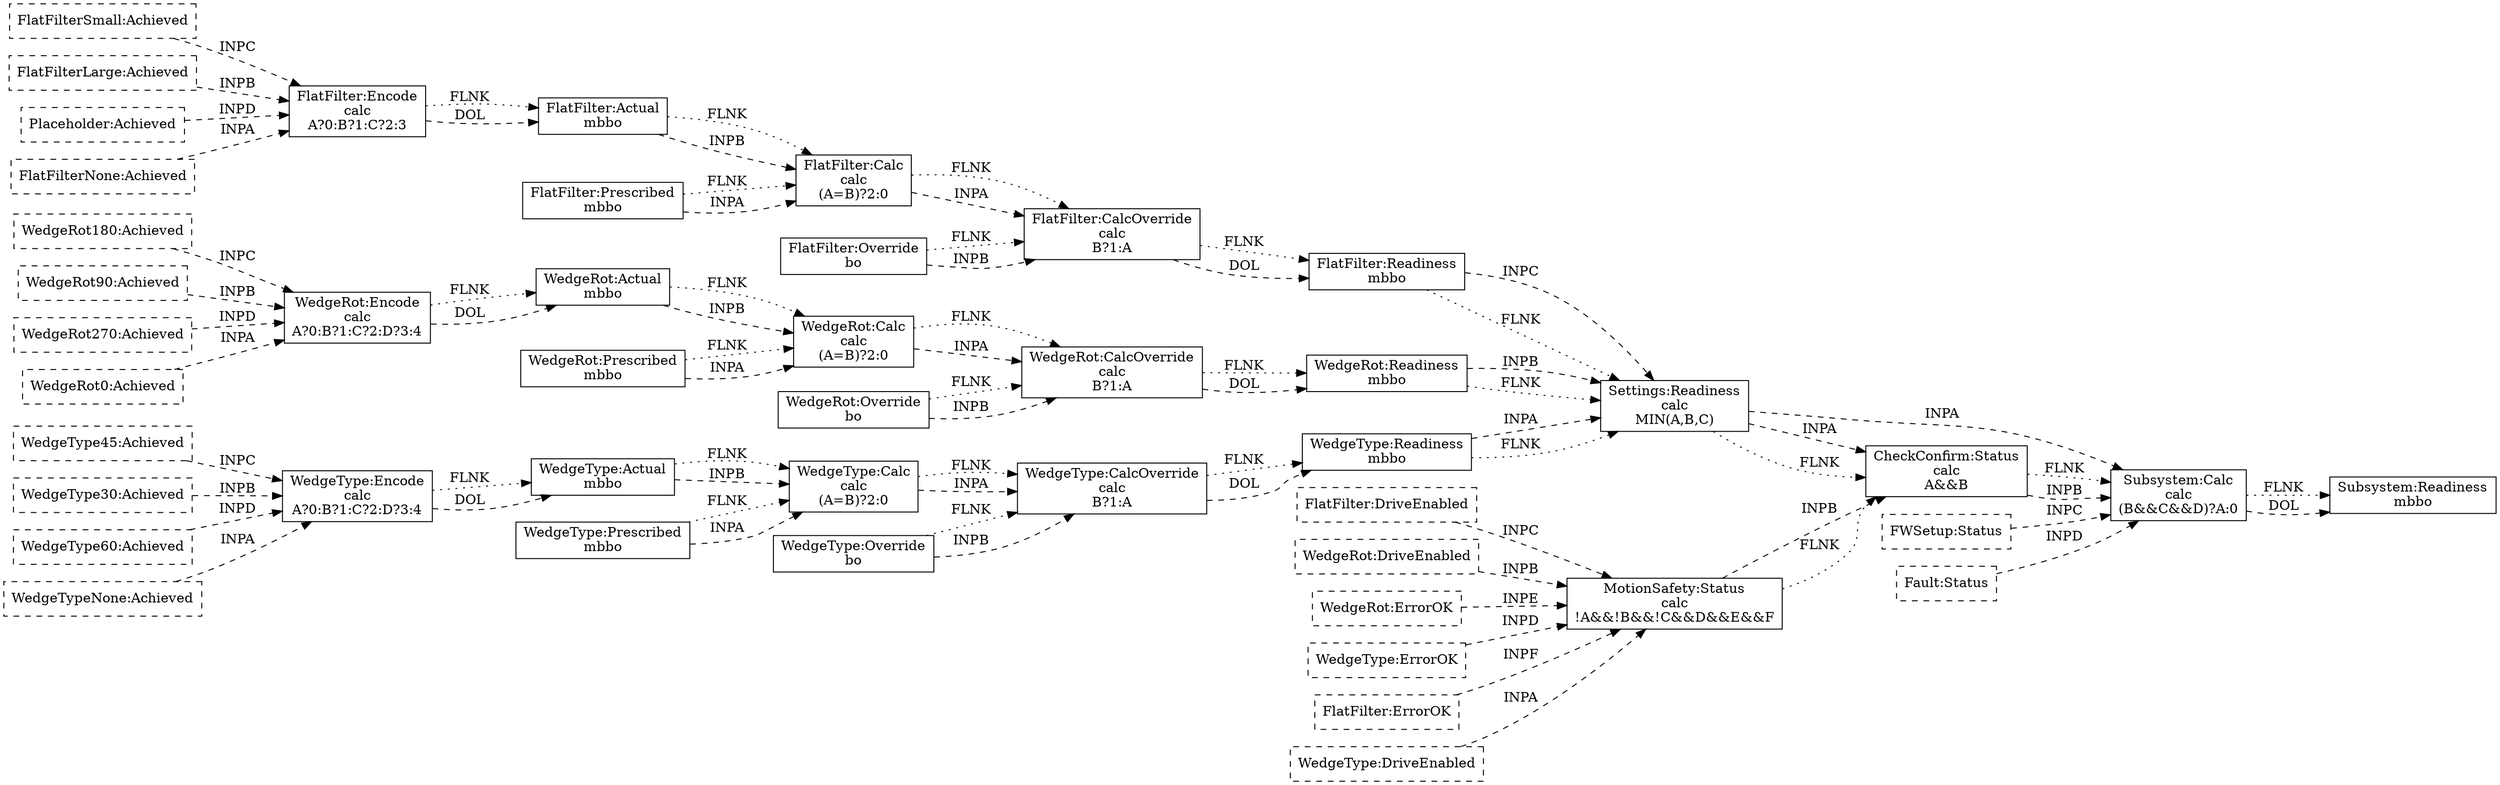 digraph filter_wedge_merged {
  rankdir=LR;

  "MotionSafety:Status" [ shape=box, label="MotionSafety:Status\ncalc\n!A&&!B&&!C&&D&&E&&F" ]
  "FlatFilter:DriveEnabled" -> "MotionSafety:Status" [ label="INPC  ", style="dashed" ]
  "WedgeRot:DriveEnabled" -> "MotionSafety:Status" [ label="INPB  ", style="dashed" ]
  "WedgeRot:ErrorOK" -> "MotionSafety:Status" [ label="INPE  ", style="dashed" ]
  "WedgeType:ErrorOK" -> "MotionSafety:Status" [ label="INPD  ", style="dashed" ]
  "FlatFilter:ErrorOK" -> "MotionSafety:Status" [ label="INPF  ", style="dashed" ]
  "WedgeType:DriveEnabled" -> "MotionSafety:Status" [ label="INPA  ", style="dashed" ]
  "MotionSafety:Status" -> "CheckConfirm:Status" [ label="FLNK  ", style="dotted" ]
  "Settings:Readiness" [ shape=box, label="Settings:Readiness\ncalc\nMIN(A,B,C)" ]
  "FlatFilter:Readiness" -> "Settings:Readiness" [ label="INPC  ", style="dashed" ]
  "WedgeRot:Readiness" -> "Settings:Readiness" [ label="INPB  ", style="dashed" ]
  "WedgeType:Readiness" -> "Settings:Readiness" [ label="INPA  ", style="dashed" ]
  "Settings:Readiness" -> "CheckConfirm:Status" [ label="FLNK  ", style="dotted" ]
  "CheckConfirm:Status" [ shape=box, label="CheckConfirm:Status\ncalc\nA&&B" ]
  "MotionSafety:Status" -> "CheckConfirm:Status" [ label="INPB  ", style="dashed" ]
  "Settings:Readiness" -> "CheckConfirm:Status" [ label="INPA  ", style="dashed" ]
  "CheckConfirm:Status" -> "Subsystem:Calc" [ label="FLNK  ", style="dotted" ]
  "Subsystem:Calc" [ shape=box, label="Subsystem:Calc\ncalc\n(B&&C&&D)?A:0" ]
  "FWSetup:Status" -> "Subsystem:Calc" [ label="INPC  ", style="dashed" ]
  "CheckConfirm:Status" -> "Subsystem:Calc" [ label="INPB  ", style="dashed" ]
  "Fault:Status" -> "Subsystem:Calc" [ label="INPD  ", style="dashed" ]
  "Settings:Readiness" -> "Subsystem:Calc" [ label="INPA  ", style="dashed" ]
  "Subsystem:Calc" -> "Subsystem:Readiness" [ label="FLNK  ", style="dotted" ]
  "Subsystem:Readiness" [ shape=box, label="Subsystem:Readiness\nmbbo" ]
  "Subsystem:Calc" -> "Subsystem:Readiness" [ label="DOL  ", style="dashed" ]
  "WedgeType:Encode" [ shape=box, label="WedgeType:Encode\ncalc\nA?0:B?1:C?2:D?3:4" ]
  "WedgeType45:Achieved" -> "WedgeType:Encode" [ label="INPC  ", style="dashed" ]
  "WedgeType30:Achieved" -> "WedgeType:Encode" [ label="INPB  ", style="dashed" ]
  "WedgeType60:Achieved" -> "WedgeType:Encode" [ label="INPD  ", style="dashed" ]
  "WedgeTypeNone:Achieved" -> "WedgeType:Encode" [ label="INPA  ", style="dashed" ]
  "WedgeType:Encode" -> "WedgeType:Actual" [ label="FLNK  ", style="dotted" ]
  "WedgeType:Prescribed" [ shape=box, label="WedgeType:Prescribed\nmbbo" ]
  "WedgeType:Prescribed" -> "WedgeType:Calc" [ label="FLNK  ", style="dotted" ]
  "WedgeType:Actual" [ shape=box, label="WedgeType:Actual\nmbbo" ]
  "WedgeType:Encode" -> "WedgeType:Actual" [ label="DOL  ", style="dashed" ]
  "WedgeType:Actual" -> "WedgeType:Calc" [ label="FLNK  ", style="dotted" ]
  "WedgeType:Calc" [ shape=box, label="WedgeType:Calc\ncalc\n(A=B)?2:0" ]
  "WedgeType:Actual" -> "WedgeType:Calc" [ label="INPB  ", style="dashed" ]
  "WedgeType:Prescribed" -> "WedgeType:Calc" [ label="INPA  ", style="dashed" ]
  "WedgeType:Calc" -> "WedgeType:CalcOverride" [ label="FLNK  ", style="dotted" ]
  "WedgeType:Override" [ shape=box, label="WedgeType:Override\nbo" ]
  "WedgeType:Override" -> "WedgeType:CalcOverride" [ label="FLNK  ", style="dotted" ]
  "WedgeType:CalcOverride" [ shape=box, label="WedgeType:CalcOverride\ncalc\nB?1:A" ]
  "WedgeType:Override" -> "WedgeType:CalcOverride" [ label="INPB  ", style="dashed" ]
  "WedgeType:Calc" -> "WedgeType:CalcOverride" [ label="INPA  ", style="dashed" ]
  "WedgeType:CalcOverride" -> "WedgeType:Readiness" [ label="FLNK  ", style="dotted" ]
  "WedgeType:Readiness" [ shape=box, label="WedgeType:Readiness\nmbbo" ]
  "WedgeType:CalcOverride" -> "WedgeType:Readiness" [ label="DOL  ", style="dashed" ]
  "WedgeType:Readiness" -> "Settings:Readiness" [ label="FLNK  ", style="dotted" ]
  "WedgeRot:Encode" [ shape=box, label="WedgeRot:Encode\ncalc\nA?0:B?1:C?2:D?3:4" ]
  "WedgeRot180:Achieved" -> "WedgeRot:Encode" [ label="INPC  ", style="dashed" ]
  "WedgeRot90:Achieved" -> "WedgeRot:Encode" [ label="INPB  ", style="dashed" ]
  "WedgeRot270:Achieved" -> "WedgeRot:Encode" [ label="INPD  ", style="dashed" ]
  "WedgeRot0:Achieved" -> "WedgeRot:Encode" [ label="INPA  ", style="dashed" ]
  "WedgeRot:Encode" -> "WedgeRot:Actual" [ label="FLNK  ", style="dotted" ]
  "WedgeRot:Prescribed" [ shape=box, label="WedgeRot:Prescribed\nmbbo" ]
  "WedgeRot:Prescribed" -> "WedgeRot:Calc" [ label="FLNK  ", style="dotted" ]
  "WedgeRot:Actual" [ shape=box, label="WedgeRot:Actual\nmbbo" ]
  "WedgeRot:Encode" -> "WedgeRot:Actual" [ label="DOL  ", style="dashed" ]
  "WedgeRot:Actual" -> "WedgeRot:Calc" [ label="FLNK  ", style="dotted" ]
  "WedgeRot:Calc" [ shape=box, label="WedgeRot:Calc\ncalc\n(A=B)?2:0" ]
  "WedgeRot:Actual" -> "WedgeRot:Calc" [ label="INPB  ", style="dashed" ]
  "WedgeRot:Prescribed" -> "WedgeRot:Calc" [ label="INPA  ", style="dashed" ]
  "WedgeRot:Calc" -> "WedgeRot:CalcOverride" [ label="FLNK  ", style="dotted" ]
  "WedgeRot:Override" [ shape=box, label="WedgeRot:Override\nbo" ]
  "WedgeRot:Override" -> "WedgeRot:CalcOverride" [ label="FLNK  ", style="dotted" ]
  "WedgeRot:CalcOverride" [ shape=box, label="WedgeRot:CalcOverride\ncalc\nB?1:A" ]
  "WedgeRot:Override" -> "WedgeRot:CalcOverride" [ label="INPB  ", style="dashed" ]
  "WedgeRot:Calc" -> "WedgeRot:CalcOverride" [ label="INPA  ", style="dashed" ]
  "WedgeRot:CalcOverride" -> "WedgeRot:Readiness" [ label="FLNK  ", style="dotted" ]
  "WedgeRot:Readiness" [ shape=box, label="WedgeRot:Readiness\nmbbo" ]
  "WedgeRot:CalcOverride" -> "WedgeRot:Readiness" [ label="DOL  ", style="dashed" ]
  "WedgeRot:Readiness" -> "Settings:Readiness" [ label="FLNK  ", style="dotted" ]
  "FlatFilter:Encode" [ shape=box, label="FlatFilter:Encode\ncalc\nA?0:B?1:C?2:3" ]
  "FlatFilterSmall:Achieved" -> "FlatFilter:Encode" [ label="INPC  ", style="dashed" ]
  "FlatFilterLarge:Achieved" -> "FlatFilter:Encode" [ label="INPB  ", style="dashed" ]
  "Placeholder:Achieved" -> "FlatFilter:Encode" [ label="INPD  ", style="dashed" ]
  "FlatFilterNone:Achieved" -> "FlatFilter:Encode" [ label="INPA  ", style="dashed" ]
  "FlatFilter:Encode" -> "FlatFilter:Actual" [ label="FLNK  ", style="dotted" ]
  "FlatFilter:Prescribed" [ shape=box, label="FlatFilter:Prescribed\nmbbo" ]
  "FlatFilter:Prescribed" -> "FlatFilter:Calc" [ label="FLNK  ", style="dotted" ]
  "FlatFilter:Actual" [ shape=box, label="FlatFilter:Actual\nmbbo" ]
  "FlatFilter:Encode" -> "FlatFilter:Actual" [ label="DOL  ", style="dashed" ]
  "FlatFilter:Actual" -> "FlatFilter:Calc" [ label="FLNK  ", style="dotted" ]
  "FlatFilter:Calc" [ shape=box, label="FlatFilter:Calc\ncalc\n(A=B)?2:0" ]
  "FlatFilter:Actual" -> "FlatFilter:Calc" [ label="INPB  ", style="dashed" ]
  "FlatFilter:Prescribed" -> "FlatFilter:Calc" [ label="INPA  ", style="dashed" ]
  "FlatFilter:Calc" -> "FlatFilter:CalcOverride" [ label="FLNK  ", style="dotted" ]
  "FlatFilter:Override" [ shape=box, label="FlatFilter:Override\nbo" ]
  "FlatFilter:Override" -> "FlatFilter:CalcOverride" [ label="FLNK  ", style="dotted" ]
  "FlatFilter:CalcOverride" [ shape=box, label="FlatFilter:CalcOverride\ncalc\nB?1:A" ]
  "FlatFilter:Override" -> "FlatFilter:CalcOverride" [ label="INPB  ", style="dashed" ]
  "FlatFilter:Calc" -> "FlatFilter:CalcOverride" [ label="INPA  ", style="dashed" ]
  "FlatFilter:CalcOverride" -> "FlatFilter:Readiness" [ label="FLNK  ", style="dotted" ]
  "FlatFilter:Readiness" [ shape=box, label="FlatFilter:Readiness\nmbbo" ]
  "FlatFilter:CalcOverride" -> "FlatFilter:Readiness" [ label="DOL  ", style="dashed" ]
  "FlatFilter:Readiness" -> "Settings:Readiness" [ label="FLNK  ", style="dotted" ]
  "WedgeRot0:Achieved" [ shape=box, style=dashed ]
  "WedgeType60:Achieved" [ shape=box, style=dashed ]
  "WedgeRot180:Achieved" [ shape=box, style=dashed ]
  "FlatFilterNone:Achieved" [ shape=box, style=dashed ]
  "WedgeType30:Achieved" [ shape=box, style=dashed ]
  "WedgeRot270:Achieved" [ shape=box, style=dashed ]
  "Placeholder:Achieved" [ shape=box, style=dashed ]
  "WedgeTypeNone:Achieved" [ shape=box, style=dashed ]
  "Fault:Status" [ shape=box, style=dashed ]
  "FlatFilterSmall:Achieved" [ shape=box, style=dashed ]
  "WedgeRot90:Achieved" [ shape=box, style=dashed ]
  "WedgeType:ErrorOK" [ shape=box, style=dashed ]
  "WedgeRot:ErrorOK" [ shape=box, style=dashed ]
  "FlatFilter:DriveEnabled" [ shape=box, style=dashed ]
  "FlatFilterLarge:Achieved" [ shape=box, style=dashed ]
  "WedgeType45:Achieved" [ shape=box, style=dashed ]
  "FlatFilter:ErrorOK" [ shape=box, style=dashed ]
  "WedgeRot:DriveEnabled" [ shape=box, style=dashed ]
  "FWSetup:Status" [ shape=box, style=dashed ]
  "WedgeType:DriveEnabled" [ shape=box, style=dashed ]

}
